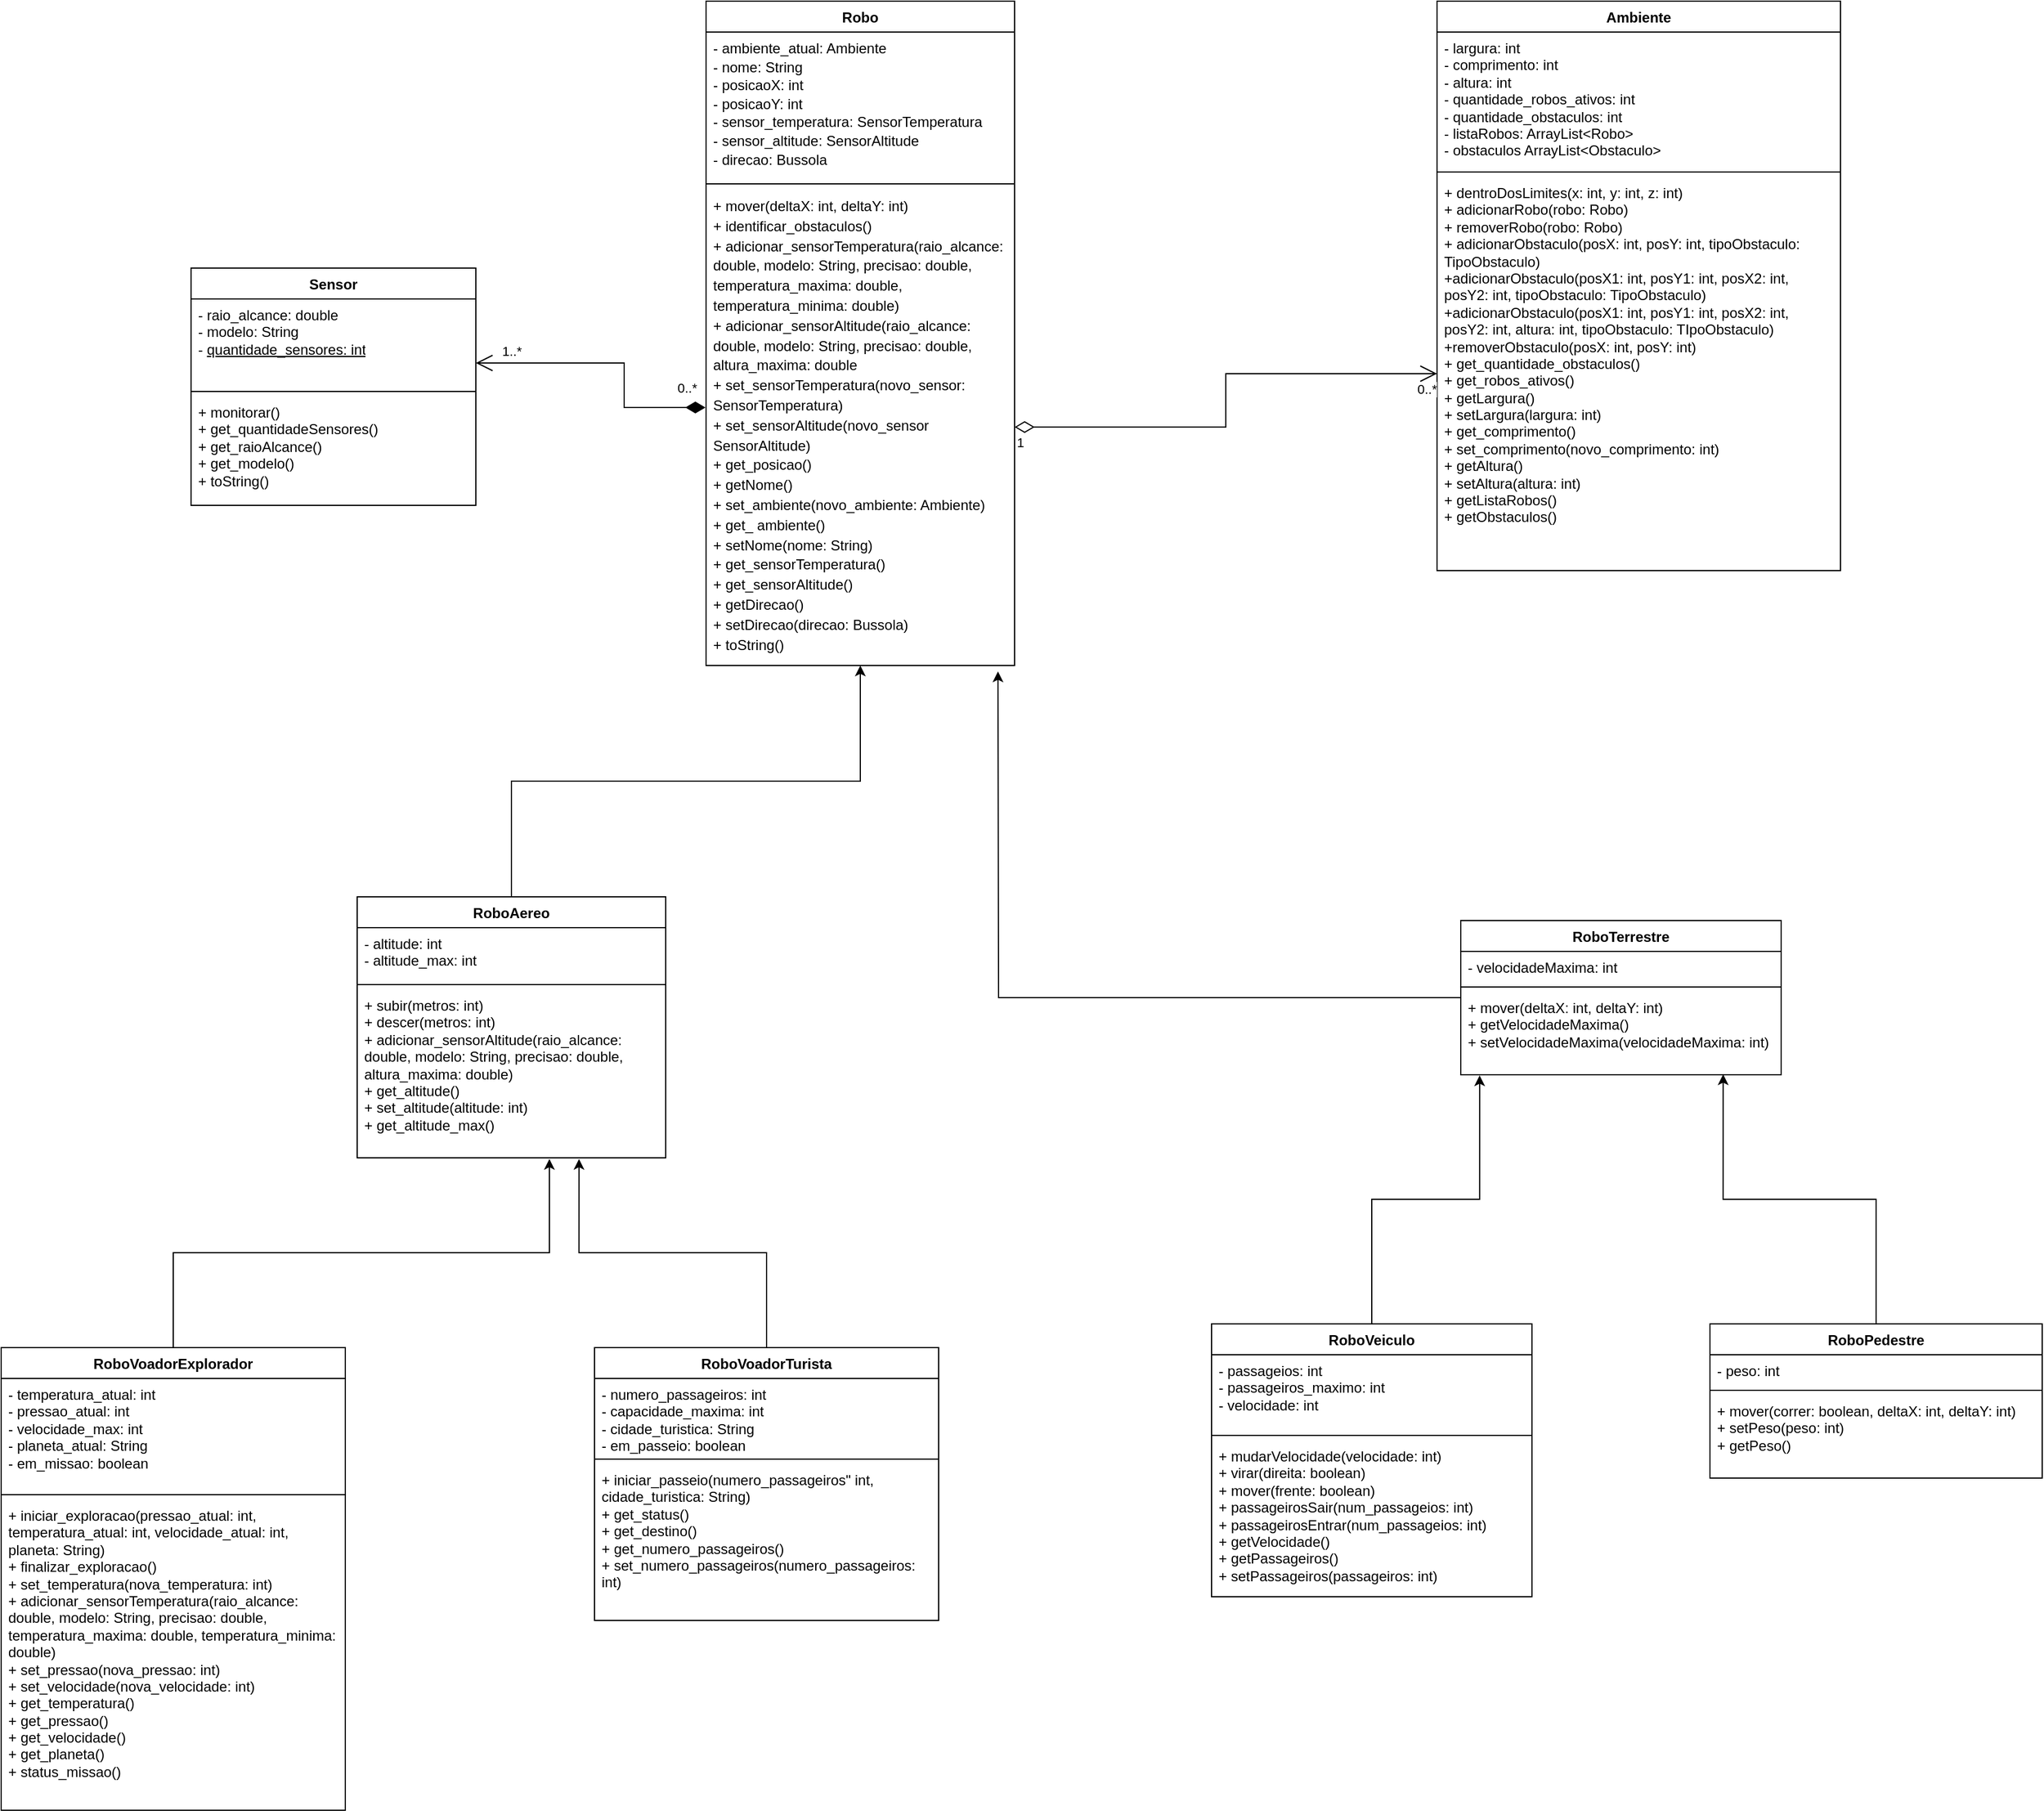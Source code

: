 <mxfile version="26.2.13">
  <diagram id="C5RBs43oDa-KdzZeNtuy" name="Page-1">
    <mxGraphModel dx="2004" dy="355" grid="1" gridSize="10" guides="1" tooltips="1" connect="1" arrows="1" fold="1" page="1" pageScale="1" pageWidth="1654" pageHeight="2336" math="0" shadow="0">
      <root>
        <mxCell id="WIyWlLk6GJQsqaUBKTNV-0" />
        <mxCell id="WIyWlLk6GJQsqaUBKTNV-1" parent="WIyWlLk6GJQsqaUBKTNV-0" />
        <mxCell id="MPjrolfJI9ovi3jUqfJo-11" value="Robo" style="swimlane;fontStyle=1;align=center;verticalAlign=top;childLayout=stackLayout;horizontal=1;startSize=26;horizontalStack=0;resizeParent=1;resizeParentMax=0;resizeLast=0;collapsible=1;marginBottom=0;whiteSpace=wrap;html=1;" vertex="1" parent="WIyWlLk6GJQsqaUBKTNV-1">
          <mxGeometry x="284" y="25" width="260" height="560" as="geometry" />
        </mxCell>
        <mxCell id="MPjrolfJI9ovi3jUqfJo-12" value="&lt;div style=&quot;line-height: 130%;&quot;&gt;&lt;div&gt;- ambiente_atual: Ambiente&lt;/div&gt;&lt;div&gt;- nome: String&lt;/div&gt;&lt;div&gt;- posicaoX: int&lt;/div&gt;&lt;div&gt;- posicaoY: int&lt;/div&gt;&lt;div&gt;- sensor_temperatura: SensorTemperatura&lt;/div&gt;&lt;div&gt;- sensor_altitude: SensorAltitude&lt;/div&gt;&lt;div&gt;- direcao: Bussola&lt;/div&gt;&lt;div&gt;&lt;/div&gt;&lt;/div&gt;" style="text;strokeColor=none;fillColor=none;align=left;verticalAlign=top;spacingLeft=4;spacingRight=4;overflow=hidden;rotatable=0;points=[[0,0.5],[1,0.5]];portConstraint=eastwest;whiteSpace=wrap;html=1;" vertex="1" parent="MPjrolfJI9ovi3jUqfJo-11">
          <mxGeometry y="26" width="260" height="124" as="geometry" />
        </mxCell>
        <mxCell id="MPjrolfJI9ovi3jUqfJo-13" value="" style="line;strokeWidth=1;fillColor=none;align=left;verticalAlign=middle;spacingTop=-1;spacingLeft=3;spacingRight=3;rotatable=0;labelPosition=right;points=[];portConstraint=eastwest;strokeColor=inherit;" vertex="1" parent="MPjrolfJI9ovi3jUqfJo-11">
          <mxGeometry y="150" width="260" height="8" as="geometry" />
        </mxCell>
        <mxCell id="MPjrolfJI9ovi3jUqfJo-14" value="&lt;div style=&quot;line-height: 140%;&quot;&gt;+ mover(deltaX: int, deltaY: int)&lt;div&gt;+ identificar_obstaculos()&lt;/div&gt;&lt;div&gt;+ adicionar_sensorTemperatura(raio_alcance: double, modelo: String, precisao: double, temperatura_maxima: double, temperatura_minima: double)&lt;/div&gt;&lt;div&gt;+ adicionar_sensorAltitude(raio_alcance: double, modelo: String, precisao: double, altura_maxima: double&lt;/div&gt;&lt;div&gt;+ set_sensorTemperatura(novo_sensor: SensorTemperatura)&lt;/div&gt;&lt;div&gt;+ set_sensorAltitude(novo_sensor SensorAltitude)&lt;/div&gt;&lt;div&gt;+ get_posicao()&lt;/div&gt;&lt;div&gt;+ getNome()&lt;/div&gt;&lt;div&gt;+ set_ambiente(novo_ambiente: Ambiente)&lt;/div&gt;&lt;div&gt;+ get_ ambiente()&lt;/div&gt;&lt;div&gt;+ setNome(nome: String)&lt;/div&gt;&lt;div&gt;+ get_sensorTemperatura()&lt;/div&gt;&lt;div&gt;+ get_sensorAltitude()&lt;/div&gt;&lt;div&gt;+ getDirecao()&lt;/div&gt;&lt;div&gt;+ setDirecao(direcao: Bussola)&lt;/div&gt;&lt;div&gt;+ toString()&lt;/div&gt;&lt;/div&gt;" style="text;strokeColor=none;fillColor=none;align=left;verticalAlign=top;spacingLeft=4;spacingRight=4;overflow=hidden;rotatable=0;points=[[0,0.5],[1,0.5]];portConstraint=eastwest;whiteSpace=wrap;html=1;" vertex="1" parent="MPjrolfJI9ovi3jUqfJo-11">
          <mxGeometry y="158" width="260" height="402" as="geometry" />
        </mxCell>
        <mxCell id="MPjrolfJI9ovi3jUqfJo-19" value="RoboAereo" style="swimlane;fontStyle=1;align=center;verticalAlign=top;childLayout=stackLayout;horizontal=1;startSize=26;horizontalStack=0;resizeParent=1;resizeParentMax=0;resizeLast=0;collapsible=1;marginBottom=0;whiteSpace=wrap;html=1;" vertex="1" parent="WIyWlLk6GJQsqaUBKTNV-1">
          <mxGeometry x="-10" y="780" width="260" height="220" as="geometry" />
        </mxCell>
        <mxCell id="MPjrolfJI9ovi3jUqfJo-20" value="- altitude: int&lt;div&gt;- altitude_max: int&lt;/div&gt;" style="text;strokeColor=none;fillColor=none;align=left;verticalAlign=top;spacingLeft=4;spacingRight=4;overflow=hidden;rotatable=0;points=[[0,0.5],[1,0.5]];portConstraint=eastwest;whiteSpace=wrap;html=1;" vertex="1" parent="MPjrolfJI9ovi3jUqfJo-19">
          <mxGeometry y="26" width="260" height="44" as="geometry" />
        </mxCell>
        <mxCell id="MPjrolfJI9ovi3jUqfJo-21" value="" style="line;strokeWidth=1;fillColor=none;align=left;verticalAlign=middle;spacingTop=-1;spacingLeft=3;spacingRight=3;rotatable=0;labelPosition=right;points=[];portConstraint=eastwest;strokeColor=inherit;" vertex="1" parent="MPjrolfJI9ovi3jUqfJo-19">
          <mxGeometry y="70" width="260" height="8" as="geometry" />
        </mxCell>
        <mxCell id="MPjrolfJI9ovi3jUqfJo-22" value="+ subir(metros: int)&lt;div&gt;+ descer(metros: int)&lt;/div&gt;&lt;div&gt;+ adicionar_sensorAltitude(raio_alcance: double, modelo: String, precisao: double, altura_maxima: double)&lt;/div&gt;&lt;div&gt;+ get_altitude()&lt;/div&gt;&lt;div&gt;+ set_altitude(altitude: int)&lt;/div&gt;&lt;div&gt;+ get_altitude_max()&lt;/div&gt;" style="text;strokeColor=none;fillColor=none;align=left;verticalAlign=top;spacingLeft=4;spacingRight=4;overflow=hidden;rotatable=0;points=[[0,0.5],[1,0.5]];portConstraint=eastwest;whiteSpace=wrap;html=1;" vertex="1" parent="MPjrolfJI9ovi3jUqfJo-19">
          <mxGeometry y="78" width="260" height="142" as="geometry" />
        </mxCell>
        <mxCell id="MPjrolfJI9ovi3jUqfJo-23" style="edgeStyle=orthogonalEdgeStyle;rounded=0;orthogonalLoop=1;jettySize=auto;html=1;entryX=0.5;entryY=1;entryDx=0;entryDy=0;entryPerimeter=0;" edge="1" parent="WIyWlLk6GJQsqaUBKTNV-1" source="MPjrolfJI9ovi3jUqfJo-19" target="MPjrolfJI9ovi3jUqfJo-14">
          <mxGeometry relative="1" as="geometry" />
        </mxCell>
        <mxCell id="MPjrolfJI9ovi3jUqfJo-24" value="RoboVoadorExplorador&lt;div&gt;&lt;br&gt;&lt;/div&gt;" style="swimlane;fontStyle=1;align=center;verticalAlign=top;childLayout=stackLayout;horizontal=1;startSize=26;horizontalStack=0;resizeParent=1;resizeParentMax=0;resizeLast=0;collapsible=1;marginBottom=0;whiteSpace=wrap;html=1;" vertex="1" parent="WIyWlLk6GJQsqaUBKTNV-1">
          <mxGeometry x="-310" y="1160" width="290" height="390" as="geometry" />
        </mxCell>
        <mxCell id="MPjrolfJI9ovi3jUqfJo-25" value="- temperatura_atual: int&lt;div&gt;- pressao_atual: int&lt;/div&gt;&lt;div&gt;- velocidade_max: int&lt;/div&gt;&lt;div&gt;- planeta_atual: String&lt;/div&gt;&lt;div&gt;- em_missao: boolean&lt;/div&gt;&lt;div&gt;&lt;br&gt;&lt;/div&gt;" style="text;strokeColor=none;fillColor=none;align=left;verticalAlign=top;spacingLeft=4;spacingRight=4;overflow=hidden;rotatable=0;points=[[0,0.5],[1,0.5]];portConstraint=eastwest;whiteSpace=wrap;html=1;" vertex="1" parent="MPjrolfJI9ovi3jUqfJo-24">
          <mxGeometry y="26" width="290" height="94" as="geometry" />
        </mxCell>
        <mxCell id="MPjrolfJI9ovi3jUqfJo-26" value="" style="line;strokeWidth=1;fillColor=none;align=left;verticalAlign=middle;spacingTop=-1;spacingLeft=3;spacingRight=3;rotatable=0;labelPosition=right;points=[];portConstraint=eastwest;strokeColor=inherit;" vertex="1" parent="MPjrolfJI9ovi3jUqfJo-24">
          <mxGeometry y="120" width="290" height="8" as="geometry" />
        </mxCell>
        <mxCell id="MPjrolfJI9ovi3jUqfJo-27" value="+ iniciar_exploracao(pressao_atual: int, temperatura_atual: int, velocidade_atual: int, planeta: String)&lt;div&gt;+ finalizar_exploracao()&lt;/div&gt;&lt;div&gt;+ set_temperatura(nova_temperatura: int)&lt;/div&gt;&lt;div&gt;+ adicionar_sensorTemperatura(raio_alcance: double, modelo: String, precisao: double, temperatura_maxima: double, temperatura_minima: double)&lt;/div&gt;&lt;div&gt;+ set_pressao(nova_pressao: int)&lt;/div&gt;&lt;div&gt;+ set_velocidade(nova_velocidade: int)&lt;/div&gt;&lt;div&gt;+ get_temperatura()&lt;/div&gt;&lt;div&gt;+ get_pressao()&lt;/div&gt;&lt;div&gt;+ get_velocidade()&lt;/div&gt;&lt;div&gt;+ get_planeta()&lt;/div&gt;&lt;div&gt;+ status_missao()&lt;/div&gt;" style="text;strokeColor=none;fillColor=none;align=left;verticalAlign=top;spacingLeft=4;spacingRight=4;overflow=hidden;rotatable=0;points=[[0,0.5],[1,0.5]];portConstraint=eastwest;whiteSpace=wrap;html=1;" vertex="1" parent="MPjrolfJI9ovi3jUqfJo-24">
          <mxGeometry y="128" width="290" height="262" as="geometry" />
        </mxCell>
        <mxCell id="MPjrolfJI9ovi3jUqfJo-28" style="edgeStyle=orthogonalEdgeStyle;rounded=0;orthogonalLoop=1;jettySize=auto;html=1;entryX=0.623;entryY=1.007;entryDx=0;entryDy=0;entryPerimeter=0;" edge="1" parent="WIyWlLk6GJQsqaUBKTNV-1" source="MPjrolfJI9ovi3jUqfJo-24" target="MPjrolfJI9ovi3jUqfJo-22">
          <mxGeometry relative="1" as="geometry">
            <mxPoint x="130" y="1070" as="targetPoint" />
          </mxGeometry>
        </mxCell>
        <mxCell id="MPjrolfJI9ovi3jUqfJo-29" value="RoboVoadorTurista" style="swimlane;fontStyle=1;align=center;verticalAlign=top;childLayout=stackLayout;horizontal=1;startSize=26;horizontalStack=0;resizeParent=1;resizeParentMax=0;resizeLast=0;collapsible=1;marginBottom=0;whiteSpace=wrap;html=1;" vertex="1" parent="WIyWlLk6GJQsqaUBKTNV-1">
          <mxGeometry x="190" y="1160" width="290" height="230" as="geometry" />
        </mxCell>
        <mxCell id="MPjrolfJI9ovi3jUqfJo-30" value="- numero_passageiros: int&lt;div&gt;- capacidade_maxima: int&lt;/div&gt;&lt;div&gt;- cidade_turistica: String&lt;/div&gt;&lt;div&gt;- em_passeio: boolean&lt;/div&gt;" style="text;strokeColor=none;fillColor=none;align=left;verticalAlign=top;spacingLeft=4;spacingRight=4;overflow=hidden;rotatable=0;points=[[0,0.5],[1,0.5]];portConstraint=eastwest;whiteSpace=wrap;html=1;" vertex="1" parent="MPjrolfJI9ovi3jUqfJo-29">
          <mxGeometry y="26" width="290" height="64" as="geometry" />
        </mxCell>
        <mxCell id="MPjrolfJI9ovi3jUqfJo-31" value="" style="line;strokeWidth=1;fillColor=none;align=left;verticalAlign=middle;spacingTop=-1;spacingLeft=3;spacingRight=3;rotatable=0;labelPosition=right;points=[];portConstraint=eastwest;strokeColor=inherit;" vertex="1" parent="MPjrolfJI9ovi3jUqfJo-29">
          <mxGeometry y="90" width="290" height="8" as="geometry" />
        </mxCell>
        <mxCell id="MPjrolfJI9ovi3jUqfJo-32" value="+ iniciar_passeio(numero_passageiros&quot; int, cidade_turistica: String)&lt;div&gt;+ get_status()&lt;/div&gt;&lt;div&gt;+ get_destino()&lt;/div&gt;&lt;div&gt;+ get_numero_passageiros()&lt;/div&gt;&lt;div&gt;+ set_numero_passageiros(numero_passageiros: int)&lt;/div&gt;&lt;div&gt;&lt;br&gt;&lt;/div&gt;" style="text;strokeColor=none;fillColor=none;align=left;verticalAlign=top;spacingLeft=4;spacingRight=4;overflow=hidden;rotatable=0;points=[[0,0.5],[1,0.5]];portConstraint=eastwest;whiteSpace=wrap;html=1;" vertex="1" parent="MPjrolfJI9ovi3jUqfJo-29">
          <mxGeometry y="98" width="290" height="132" as="geometry" />
        </mxCell>
        <mxCell id="MPjrolfJI9ovi3jUqfJo-34" style="edgeStyle=orthogonalEdgeStyle;rounded=0;orthogonalLoop=1;jettySize=auto;html=1;entryX=0.719;entryY=1.007;entryDx=0;entryDy=0;entryPerimeter=0;" edge="1" parent="WIyWlLk6GJQsqaUBKTNV-1" source="MPjrolfJI9ovi3jUqfJo-29" target="MPjrolfJI9ovi3jUqfJo-22">
          <mxGeometry relative="1" as="geometry" />
        </mxCell>
        <mxCell id="MPjrolfJI9ovi3jUqfJo-39" style="edgeStyle=orthogonalEdgeStyle;rounded=0;orthogonalLoop=1;jettySize=auto;html=1;" edge="1" parent="WIyWlLk6GJQsqaUBKTNV-1" source="MPjrolfJI9ovi3jUqfJo-35">
          <mxGeometry relative="1" as="geometry">
            <mxPoint x="530" y="590" as="targetPoint" />
          </mxGeometry>
        </mxCell>
        <mxCell id="MPjrolfJI9ovi3jUqfJo-35" value="RoboTerrestre&lt;div&gt;&lt;br&gt;&lt;/div&gt;" style="swimlane;fontStyle=1;align=center;verticalAlign=top;childLayout=stackLayout;horizontal=1;startSize=26;horizontalStack=0;resizeParent=1;resizeParentMax=0;resizeLast=0;collapsible=1;marginBottom=0;whiteSpace=wrap;html=1;" vertex="1" parent="WIyWlLk6GJQsqaUBKTNV-1">
          <mxGeometry x="920" y="800" width="270" height="130" as="geometry" />
        </mxCell>
        <mxCell id="MPjrolfJI9ovi3jUqfJo-36" value="- velocidadeMaxima: int" style="text;strokeColor=none;fillColor=none;align=left;verticalAlign=top;spacingLeft=4;spacingRight=4;overflow=hidden;rotatable=0;points=[[0,0.5],[1,0.5]];portConstraint=eastwest;whiteSpace=wrap;html=1;" vertex="1" parent="MPjrolfJI9ovi3jUqfJo-35">
          <mxGeometry y="26" width="270" height="26" as="geometry" />
        </mxCell>
        <mxCell id="MPjrolfJI9ovi3jUqfJo-37" value="" style="line;strokeWidth=1;fillColor=none;align=left;verticalAlign=middle;spacingTop=-1;spacingLeft=3;spacingRight=3;rotatable=0;labelPosition=right;points=[];portConstraint=eastwest;strokeColor=inherit;" vertex="1" parent="MPjrolfJI9ovi3jUqfJo-35">
          <mxGeometry y="52" width="270" height="8" as="geometry" />
        </mxCell>
        <mxCell id="MPjrolfJI9ovi3jUqfJo-38" value="+ mover(deltaX: int, deltaY: int)&lt;div&gt;+ getVelocidadeMaxima()&lt;/div&gt;&lt;div&gt;+ setVelocidadeMaxima(velocidadeMaxima: int)&lt;/div&gt;" style="text;strokeColor=none;fillColor=none;align=left;verticalAlign=top;spacingLeft=4;spacingRight=4;overflow=hidden;rotatable=0;points=[[0,0.5],[1,0.5]];portConstraint=eastwest;whiteSpace=wrap;html=1;" vertex="1" parent="MPjrolfJI9ovi3jUqfJo-35">
          <mxGeometry y="60" width="270" height="70" as="geometry" />
        </mxCell>
        <mxCell id="MPjrolfJI9ovi3jUqfJo-40" value="RoboVeiculo" style="swimlane;fontStyle=1;align=center;verticalAlign=top;childLayout=stackLayout;horizontal=1;startSize=26;horizontalStack=0;resizeParent=1;resizeParentMax=0;resizeLast=0;collapsible=1;marginBottom=0;whiteSpace=wrap;html=1;" vertex="1" parent="WIyWlLk6GJQsqaUBKTNV-1">
          <mxGeometry x="710" y="1140" width="270" height="230" as="geometry" />
        </mxCell>
        <mxCell id="MPjrolfJI9ovi3jUqfJo-41" value="- passageios: int&lt;div&gt;- passageiros_maximo: int&lt;/div&gt;&lt;div&gt;- velocidade: int&lt;/div&gt;" style="text;strokeColor=none;fillColor=none;align=left;verticalAlign=top;spacingLeft=4;spacingRight=4;overflow=hidden;rotatable=0;points=[[0,0.5],[1,0.5]];portConstraint=eastwest;whiteSpace=wrap;html=1;" vertex="1" parent="MPjrolfJI9ovi3jUqfJo-40">
          <mxGeometry y="26" width="270" height="64" as="geometry" />
        </mxCell>
        <mxCell id="MPjrolfJI9ovi3jUqfJo-42" value="" style="line;strokeWidth=1;fillColor=none;align=left;verticalAlign=middle;spacingTop=-1;spacingLeft=3;spacingRight=3;rotatable=0;labelPosition=right;points=[];portConstraint=eastwest;strokeColor=inherit;" vertex="1" parent="MPjrolfJI9ovi3jUqfJo-40">
          <mxGeometry y="90" width="270" height="8" as="geometry" />
        </mxCell>
        <mxCell id="MPjrolfJI9ovi3jUqfJo-43" value="+ mudarVelocidade(velocidade: int)&lt;div&gt;+ virar(direita: boolean)&lt;/div&gt;&lt;div&gt;+ mover(frente: boolean)&lt;/div&gt;&lt;div&gt;+ passageirosSair(num_passageios: int)&lt;/div&gt;&lt;div&gt;+ passageirosEntrar(num_passageios: int)&lt;/div&gt;&lt;div&gt;+ getVelocidade()&lt;/div&gt;&lt;div&gt;+ getPassageiros()&lt;/div&gt;&lt;div&gt;+ setPassageiros(passageiros: int)&lt;/div&gt;" style="text;strokeColor=none;fillColor=none;align=left;verticalAlign=top;spacingLeft=4;spacingRight=4;overflow=hidden;rotatable=0;points=[[0,0.5],[1,0.5]];portConstraint=eastwest;whiteSpace=wrap;html=1;" vertex="1" parent="MPjrolfJI9ovi3jUqfJo-40">
          <mxGeometry y="98" width="270" height="132" as="geometry" />
        </mxCell>
        <mxCell id="MPjrolfJI9ovi3jUqfJo-44" style="edgeStyle=orthogonalEdgeStyle;rounded=0;orthogonalLoop=1;jettySize=auto;html=1;entryX=0.059;entryY=1.008;entryDx=0;entryDy=0;entryPerimeter=0;" edge="1" parent="WIyWlLk6GJQsqaUBKTNV-1" source="MPjrolfJI9ovi3jUqfJo-40" target="MPjrolfJI9ovi3jUqfJo-38">
          <mxGeometry relative="1" as="geometry" />
        </mxCell>
        <mxCell id="MPjrolfJI9ovi3jUqfJo-45" value="RoboPedestre" style="swimlane;fontStyle=1;align=center;verticalAlign=top;childLayout=stackLayout;horizontal=1;startSize=26;horizontalStack=0;resizeParent=1;resizeParentMax=0;resizeLast=0;collapsible=1;marginBottom=0;whiteSpace=wrap;html=1;" vertex="1" parent="WIyWlLk6GJQsqaUBKTNV-1">
          <mxGeometry x="1130" y="1140" width="280" height="130" as="geometry" />
        </mxCell>
        <mxCell id="MPjrolfJI9ovi3jUqfJo-46" value="- peso: int" style="text;strokeColor=none;fillColor=none;align=left;verticalAlign=top;spacingLeft=4;spacingRight=4;overflow=hidden;rotatable=0;points=[[0,0.5],[1,0.5]];portConstraint=eastwest;whiteSpace=wrap;html=1;" vertex="1" parent="MPjrolfJI9ovi3jUqfJo-45">
          <mxGeometry y="26" width="280" height="26" as="geometry" />
        </mxCell>
        <mxCell id="MPjrolfJI9ovi3jUqfJo-47" value="" style="line;strokeWidth=1;fillColor=none;align=left;verticalAlign=middle;spacingTop=-1;spacingLeft=3;spacingRight=3;rotatable=0;labelPosition=right;points=[];portConstraint=eastwest;strokeColor=inherit;" vertex="1" parent="MPjrolfJI9ovi3jUqfJo-45">
          <mxGeometry y="52" width="280" height="8" as="geometry" />
        </mxCell>
        <mxCell id="MPjrolfJI9ovi3jUqfJo-48" value="+ mover(correr: boolean, deltaX: int, deltaY: int)&lt;div&gt;+ setPeso(peso: int)&lt;/div&gt;&lt;div&gt;+ getPeso()&lt;/div&gt;" style="text;strokeColor=none;fillColor=none;align=left;verticalAlign=top;spacingLeft=4;spacingRight=4;overflow=hidden;rotatable=0;points=[[0,0.5],[1,0.5]];portConstraint=eastwest;whiteSpace=wrap;html=1;" vertex="1" parent="MPjrolfJI9ovi3jUqfJo-45">
          <mxGeometry y="60" width="280" height="70" as="geometry" />
        </mxCell>
        <mxCell id="MPjrolfJI9ovi3jUqfJo-49" style="edgeStyle=orthogonalEdgeStyle;rounded=0;orthogonalLoop=1;jettySize=auto;html=1;entryX=0.819;entryY=0.995;entryDx=0;entryDy=0;entryPerimeter=0;" edge="1" parent="WIyWlLk6GJQsqaUBKTNV-1" source="MPjrolfJI9ovi3jUqfJo-45" target="MPjrolfJI9ovi3jUqfJo-38">
          <mxGeometry relative="1" as="geometry" />
        </mxCell>
        <mxCell id="MPjrolfJI9ovi3jUqfJo-50" value="Ambiente" style="swimlane;fontStyle=1;align=center;verticalAlign=top;childLayout=stackLayout;horizontal=1;startSize=26;horizontalStack=0;resizeParent=1;resizeParentMax=0;resizeLast=0;collapsible=1;marginBottom=0;whiteSpace=wrap;html=1;" vertex="1" parent="WIyWlLk6GJQsqaUBKTNV-1">
          <mxGeometry x="900" y="25" width="340" height="480" as="geometry" />
        </mxCell>
        <mxCell id="MPjrolfJI9ovi3jUqfJo-51" value="- largura: int&lt;div&gt;- comprimento: int&lt;/div&gt;&lt;div&gt;- altura: int&lt;/div&gt;&lt;div&gt;- quantidade_robos_ativos: int&lt;/div&gt;&lt;div&gt;- quantidade_obstaculos: int&lt;/div&gt;&lt;div&gt;- listaRobos: ArrayList&amp;lt;Robo&amp;gt;&lt;/div&gt;&lt;div&gt;- obstaculos ArrayList&amp;lt;Obstaculo&amp;gt;&lt;/div&gt;" style="text;strokeColor=none;fillColor=none;align=left;verticalAlign=top;spacingLeft=4;spacingRight=4;overflow=hidden;rotatable=0;points=[[0,0.5],[1,0.5]];portConstraint=eastwest;whiteSpace=wrap;html=1;" vertex="1" parent="MPjrolfJI9ovi3jUqfJo-50">
          <mxGeometry y="26" width="340" height="114" as="geometry" />
        </mxCell>
        <mxCell id="MPjrolfJI9ovi3jUqfJo-52" value="" style="line;strokeWidth=1;fillColor=none;align=left;verticalAlign=middle;spacingTop=-1;spacingLeft=3;spacingRight=3;rotatable=0;labelPosition=right;points=[];portConstraint=eastwest;strokeColor=inherit;" vertex="1" parent="MPjrolfJI9ovi3jUqfJo-50">
          <mxGeometry y="140" width="340" height="8" as="geometry" />
        </mxCell>
        <mxCell id="MPjrolfJI9ovi3jUqfJo-53" value="+ dentroDosLimites(x: int, y: int, z: int)&lt;div&gt;+ adicionarRobo(robo: Robo)&lt;/div&gt;&lt;div&gt;+ removerRobo(robo: Robo)&lt;/div&gt;&lt;div&gt;+ adicionarObstaculo(posX: int, posY: int, tipoObstaculo: TipoObstaculo)&lt;/div&gt;&lt;div&gt;+adicionarObstaculo(posX1: int, posY1: int, posX2: int, posY2: int, tipoObstaculo: TipoObstaculo)&lt;/div&gt;&lt;div&gt;+adicionarObstaculo(posX1: int, posY1: int, posX2: int, posY2: int, altura: int, tipoObstaculo: TIpoObstaculo)&lt;/div&gt;&lt;div&gt;+removerObstaculo(posX: int, posY: int)&lt;/div&gt;&lt;div&gt;+ get_quantidade_obstaculos()&lt;/div&gt;&lt;div&gt;+ get_robos_ativos()&lt;/div&gt;&lt;div&gt;+ getLargura()&lt;/div&gt;&lt;div&gt;+ setLargura(largura: int)&lt;/div&gt;&lt;div&gt;+ get_comprimento()&lt;/div&gt;&lt;div&gt;+ set_comprimento(novo_comprimento: int)&lt;/div&gt;&lt;div&gt;+ getAltura()&lt;/div&gt;&lt;div&gt;+ setAltura(altura: int)&lt;/div&gt;&lt;div&gt;+ getListaRobos()&lt;/div&gt;&lt;div&gt;+ getObstaculos()&lt;/div&gt;&lt;div&gt;&lt;br&gt;&lt;/div&gt;" style="text;strokeColor=none;fillColor=none;align=left;verticalAlign=top;spacingLeft=4;spacingRight=4;overflow=hidden;rotatable=0;points=[[0,0.5],[1,0.5]];portConstraint=eastwest;whiteSpace=wrap;html=1;" vertex="1" parent="MPjrolfJI9ovi3jUqfJo-50">
          <mxGeometry y="148" width="340" height="332" as="geometry" />
        </mxCell>
        <mxCell id="MPjrolfJI9ovi3jUqfJo-55" value="&lt;div&gt;&lt;br&gt;&lt;/div&gt;&lt;div&gt;&lt;br&gt;&lt;/div&gt;" style="endArrow=open;html=1;endSize=12;startArrow=diamondThin;startSize=14;startFill=0;edgeStyle=orthogonalEdgeStyle;rounded=0;exitX=1;exitY=0.5;exitDx=0;exitDy=0;entryX=0;entryY=0.5;entryDx=0;entryDy=0;" edge="1" parent="WIyWlLk6GJQsqaUBKTNV-1" source="MPjrolfJI9ovi3jUqfJo-14" target="MPjrolfJI9ovi3jUqfJo-53">
          <mxGeometry x="-0.003" relative="1" as="geometry">
            <mxPoint x="860" y="190" as="sourcePoint" />
            <mxPoint x="620" y="230" as="targetPoint" />
            <mxPoint as="offset" />
          </mxGeometry>
        </mxCell>
        <mxCell id="MPjrolfJI9ovi3jUqfJo-56" value="1" style="edgeLabel;resizable=0;html=1;align=left;verticalAlign=top;" connectable="0" vertex="1" parent="MPjrolfJI9ovi3jUqfJo-55">
          <mxGeometry x="-1" relative="1" as="geometry" />
        </mxCell>
        <mxCell id="MPjrolfJI9ovi3jUqfJo-57" value="0..*" style="edgeLabel;resizable=0;html=1;align=right;verticalAlign=top;" connectable="0" vertex="1" parent="MPjrolfJI9ovi3jUqfJo-55">
          <mxGeometry x="1" relative="1" as="geometry" />
        </mxCell>
        <mxCell id="MPjrolfJI9ovi3jUqfJo-59" value="Sensor" style="swimlane;fontStyle=1;align=center;verticalAlign=top;childLayout=stackLayout;horizontal=1;startSize=26;horizontalStack=0;resizeParent=1;resizeParentMax=0;resizeLast=0;collapsible=1;marginBottom=0;whiteSpace=wrap;html=1;" vertex="1" parent="WIyWlLk6GJQsqaUBKTNV-1">
          <mxGeometry x="-150" y="250" width="240" height="200" as="geometry" />
        </mxCell>
        <mxCell id="MPjrolfJI9ovi3jUqfJo-60" value="- raio_alcance: double&lt;div&gt;- modelo: String&lt;/div&gt;&lt;div&gt;- &lt;u&gt;quantidade_sensores: int&lt;/u&gt;&lt;/div&gt;" style="text;strokeColor=none;fillColor=none;align=left;verticalAlign=top;spacingLeft=4;spacingRight=4;overflow=hidden;rotatable=0;points=[[0,0.5],[1,0.5]];portConstraint=eastwest;whiteSpace=wrap;html=1;" vertex="1" parent="MPjrolfJI9ovi3jUqfJo-59">
          <mxGeometry y="26" width="240" height="74" as="geometry" />
        </mxCell>
        <mxCell id="MPjrolfJI9ovi3jUqfJo-61" value="" style="line;strokeWidth=1;fillColor=none;align=left;verticalAlign=middle;spacingTop=-1;spacingLeft=3;spacingRight=3;rotatable=0;labelPosition=right;points=[];portConstraint=eastwest;strokeColor=inherit;" vertex="1" parent="MPjrolfJI9ovi3jUqfJo-59">
          <mxGeometry y="100" width="240" height="8" as="geometry" />
        </mxCell>
        <mxCell id="MPjrolfJI9ovi3jUqfJo-62" value="+ monitorar()&lt;div&gt;+ get_quantidadeSensores()&lt;/div&gt;&lt;div&gt;+ get_raioAlcance()&lt;/div&gt;&lt;div&gt;+ get_modelo()&lt;/div&gt;&lt;div&gt;+ toString()&lt;/div&gt;" style="text;strokeColor=none;fillColor=none;align=left;verticalAlign=top;spacingLeft=4;spacingRight=4;overflow=hidden;rotatable=0;points=[[0,0.5],[1,0.5]];portConstraint=eastwest;whiteSpace=wrap;html=1;" vertex="1" parent="MPjrolfJI9ovi3jUqfJo-59">
          <mxGeometry y="108" width="240" height="92" as="geometry" />
        </mxCell>
        <mxCell id="MPjrolfJI9ovi3jUqfJo-64" value="0..*" style="endArrow=open;html=1;endSize=12;startArrow=diamondThin;startSize=14;startFill=1;edgeStyle=orthogonalEdgeStyle;align=left;verticalAlign=bottom;rounded=0;exitX=-0.002;exitY=0.459;exitDx=0;exitDy=0;exitPerimeter=0;" edge="1" parent="WIyWlLk6GJQsqaUBKTNV-1" source="MPjrolfJI9ovi3jUqfJo-14" target="MPjrolfJI9ovi3jUqfJo-60">
          <mxGeometry x="-0.781" y="-8" relative="1" as="geometry">
            <mxPoint x="214.92" y="380.004" as="sourcePoint" />
            <mxPoint x="210" y="330" as="targetPoint" />
            <Array as="points">
              <mxPoint x="215" y="367" />
              <mxPoint x="215" y="330" />
            </Array>
            <mxPoint as="offset" />
          </mxGeometry>
        </mxCell>
        <mxCell id="MPjrolfJI9ovi3jUqfJo-67" value="1..*" style="edgeLabel;html=1;align=center;verticalAlign=middle;resizable=0;points=[];labelBackgroundColor=none;" vertex="1" connectable="0" parent="MPjrolfJI9ovi3jUqfJo-64">
          <mxGeometry x="0.871" y="-1" relative="1" as="geometry">
            <mxPoint x="15" y="-9" as="offset" />
          </mxGeometry>
        </mxCell>
      </root>
    </mxGraphModel>
  </diagram>
</mxfile>

